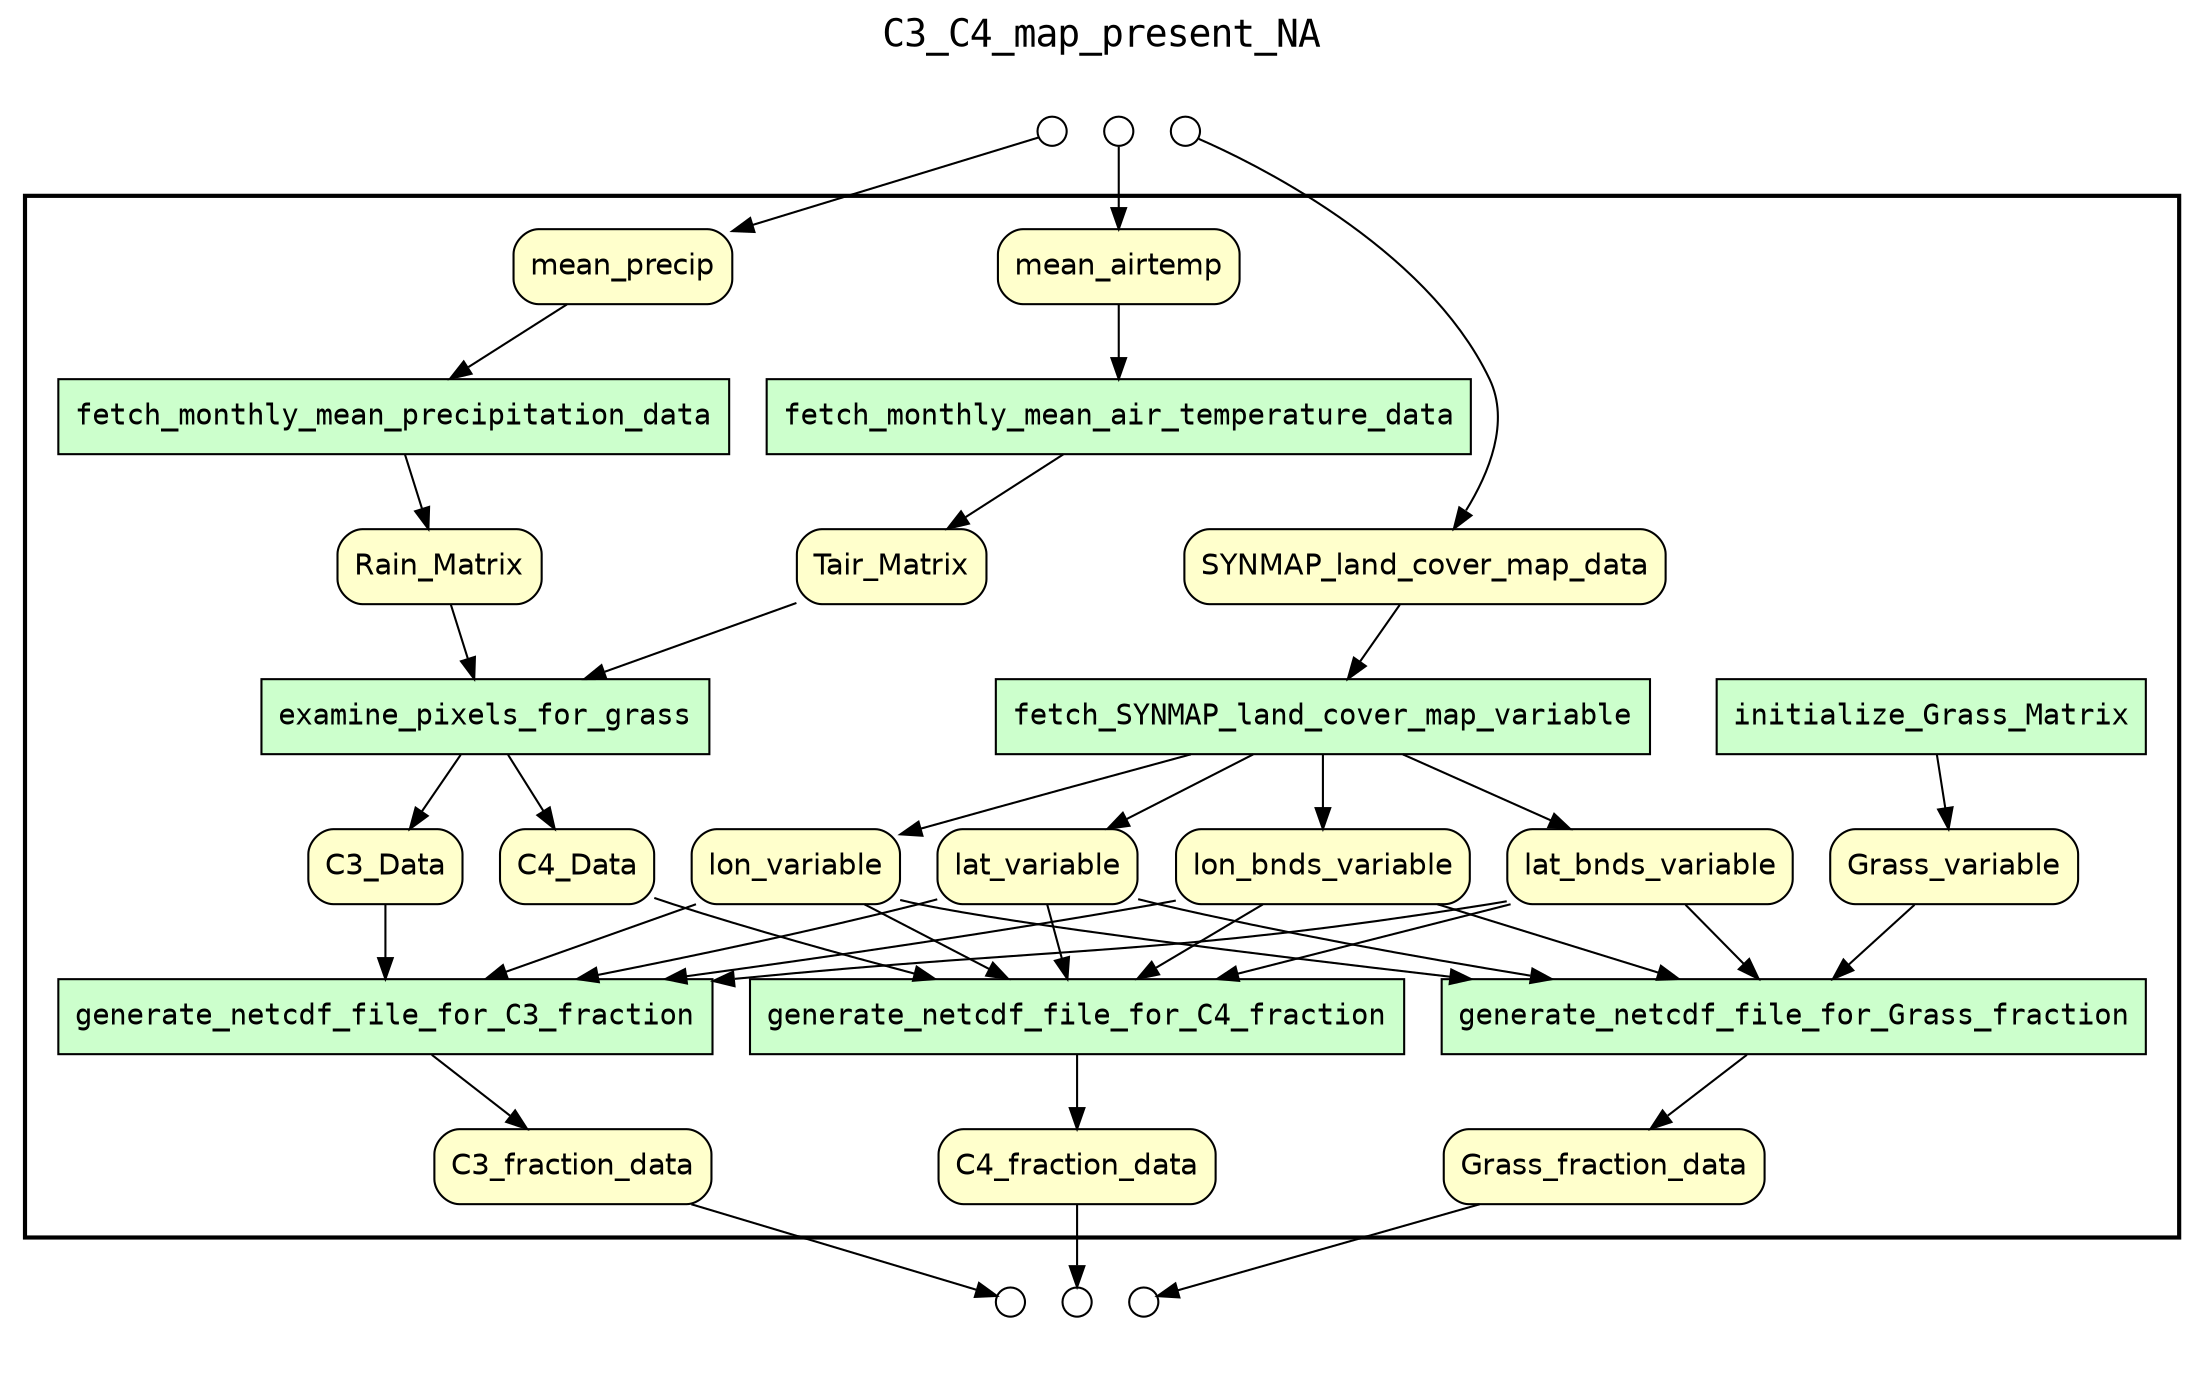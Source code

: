 
digraph yw_data_view {
rankdir=TB
fontname=Courier; fontsize=18; labelloc=t
label="C3_C4_map_present_NA"
subgraph cluster_workflow { label=""; color=black; penwidth=2
subgraph cluster_workflow_inner { label=""; color=white
node[shape=box style="filled" fillcolor="#CCFFCC" peripheries=1 fontname=Courier]
fetch_SYNMAP_land_cover_map_variable
fetch_monthly_mean_air_temperature_data
fetch_monthly_mean_precipitation_data
initialize_Grass_Matrix
examine_pixels_for_grass
generate_netcdf_file_for_C3_fraction
generate_netcdf_file_for_C4_fraction
generate_netcdf_file_for_Grass_fraction
node[shape=box style="filled" fillcolor="#CCFFCC" peripheries=1 fontname=Courier]
node[shape=box style="rounded,filled" fillcolor="#FFFFCC" peripheries=1 fontname=Helvetica]
SYNMAP_land_cover_map_data
lon_variable
lat_variable
lon_bnds_variable
lat_bnds_variable
mean_airtemp
Tair_Matrix
mean_precip
Rain_Matrix
Grass_variable
C3_Data
C4_Data
C3_fraction_data
C4_fraction_data
Grass_fraction_data
node[shape=box style="rounded,filled" fillcolor="#FFFFFF" peripheries=1 fontname=Helvetica]
}}
subgraph cluster_inflows { label=""; color=white; penwidth=2
subgraph cluster_inflows_inner { label=""; color=white
node[shape=circle fillcolor="#FFFFFF" peripheries=1 width=0.2]
SYNMAP_land_cover_map_data_inflow [label=""]
mean_airtemp_inflow [label=""]
mean_precip_inflow [label=""]
}}
subgraph cluster_outflows { label=""; color=white; penwidth=2
subgraph cluster_outflows_inner { label=""; color=white
node[shape=circle fillcolor="#FFFFFF" peripheries=1 width=0.2]
Grass_fraction_data_outflow [label=""]
C4_fraction_data_outflow [label=""]
C3_fraction_data_outflow [label=""]
}}
SYNMAP_land_cover_map_data -> fetch_SYNMAP_land_cover_map_variable
lon_variable -> generate_netcdf_file_for_C3_fraction
lon_variable -> generate_netcdf_file_for_C4_fraction
lon_variable -> generate_netcdf_file_for_Grass_fraction
lat_variable -> generate_netcdf_file_for_C3_fraction
lat_variable -> generate_netcdf_file_for_C4_fraction
lat_variable -> generate_netcdf_file_for_Grass_fraction
lon_bnds_variable -> generate_netcdf_file_for_C3_fraction
lon_bnds_variable -> generate_netcdf_file_for_C4_fraction
lon_bnds_variable -> generate_netcdf_file_for_Grass_fraction
lat_bnds_variable -> generate_netcdf_file_for_C3_fraction
lat_bnds_variable -> generate_netcdf_file_for_C4_fraction
lat_bnds_variable -> generate_netcdf_file_for_Grass_fraction
mean_airtemp -> fetch_monthly_mean_air_temperature_data
Tair_Matrix -> examine_pixels_for_grass
mean_precip -> fetch_monthly_mean_precipitation_data
Rain_Matrix -> examine_pixels_for_grass
Grass_variable -> generate_netcdf_file_for_Grass_fraction
C3_Data -> generate_netcdf_file_for_C3_fraction
C4_Data -> generate_netcdf_file_for_C4_fraction
fetch_SYNMAP_land_cover_map_variable -> lon_variable
fetch_SYNMAP_land_cover_map_variable -> lat_variable
fetch_SYNMAP_land_cover_map_variable -> lon_bnds_variable
fetch_SYNMAP_land_cover_map_variable -> lat_bnds_variable
fetch_monthly_mean_air_temperature_data -> Tair_Matrix
fetch_monthly_mean_precipitation_data -> Rain_Matrix
initialize_Grass_Matrix -> Grass_variable
examine_pixels_for_grass -> C3_Data
examine_pixels_for_grass -> C4_Data
generate_netcdf_file_for_C3_fraction -> C3_fraction_data
generate_netcdf_file_for_C4_fraction -> C4_fraction_data
generate_netcdf_file_for_Grass_fraction -> Grass_fraction_data
SYNMAP_land_cover_map_data_inflow -> SYNMAP_land_cover_map_data
mean_airtemp_inflow -> mean_airtemp
mean_precip_inflow -> mean_precip
Grass_fraction_data -> Grass_fraction_data_outflow
C4_fraction_data -> C4_fraction_data_outflow
C3_fraction_data -> C3_fraction_data_outflow
}


